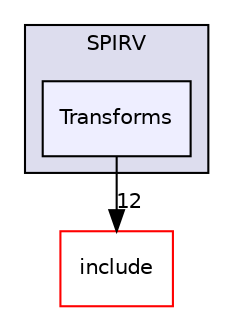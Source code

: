 digraph "lib/Dialect/SPIRV/Transforms" {
  bgcolor=transparent;
  compound=true
  node [ fontsize="10", fontname="Helvetica"];
  edge [ labelfontsize="10", labelfontname="Helvetica"];
  subgraph clusterdir_58b67dd7741112f4b0604641b143e04b {
    graph [ bgcolor="#ddddee", pencolor="black", label="SPIRV" fontname="Helvetica", fontsize="10", URL="dir_58b67dd7741112f4b0604641b143e04b.html"]
  dir_8371d5346b2fd1f0e31354760ec4869c [shape=box, label="Transforms", style="filled", fillcolor="#eeeeff", pencolor="black", URL="dir_8371d5346b2fd1f0e31354760ec4869c.html"];
  }
  dir_d44c64559bbebec7f509842c48db8b23 [shape=box label="include" color="red" URL="dir_d44c64559bbebec7f509842c48db8b23.html"];
  dir_8371d5346b2fd1f0e31354760ec4869c->dir_d44c64559bbebec7f509842c48db8b23 [headlabel="12", labeldistance=1.5 headhref="dir_000098_000000.html"];
}
